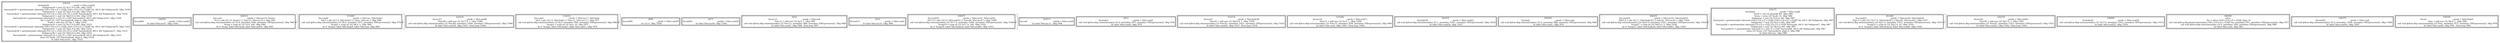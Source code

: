 
digraph G {





subgraph cluster24 {


node104 [penwidth=3.0,fontsize=20,shape=rectangle,label="[24/25]
for.body28:                                       ; preds = %for.cond26
  %idxprom29 = sext i32 %i17.0 to i64, !dbg !1030
  %arrayidx30 = getelementptr inbounds [100 x [10 x [5 x i32]]], [100 x [10 x [5 x i32]]]* %a, i64 0, i64 %idxprom29, !dbg !1030
  %idxprom31 = sext i32 %j21.0 to i64, !dbg !1030
  %arrayidx32 = getelementptr inbounds [10 x [5 x i32]], [10 x [5 x i32]]* %arrayidx30, i64 0, i64 %idxprom31, !dbg !1030
  %idxprom33 = sext i32 %k25.0 to i64, !dbg !1030
  %arrayidx34 = getelementptr inbounds [5 x i32], [5 x i32]* %arrayidx32, i64 0, i64 %idxprom33, !dbg !1030
  %0 = load i32, i32* %arrayidx34, align 4, !dbg !1030
  %add = add nsw i32 %0, 1, !dbg !1032
  %idxprom35 = sext i32 %i17.0 to i64, !dbg !1033
  %arrayidx36 = getelementptr inbounds [100 x [10 x [5 x i32]]], [100 x [10 x [5 x i32]]]* %a, i64 0, i64 %idxprom35, !dbg !1033
  %idxprom37 = sext i32 %j21.0 to i64, !dbg !1033
  %arrayidx38 = getelementptr inbounds [10 x [5 x i32]], [10 x [5 x i32]]* %arrayidx36, i64 0, i64 %idxprom37, !dbg !1033
  %idxprom39 = sext i32 %k25.0 to i64, !dbg !1033
  %arrayidx40 = getelementptr inbounds [5 x i32], [5 x i32]* %arrayidx38, i64 0, i64 %idxprom39, !dbg !1033
  store i32 %add, i32* %arrayidx40, align 4, !dbg !1034
  br label %for.inc41, !dbg !1035
" ]



}

subgraph cluster22 {


node102 [penwidth=3.0,fontsize=20,shape=rectangle,label="[34/35]
for.end46:                                        ; preds = %for.cond22
  br label %for.inc47, !dbg !1045
" ]



}

subgraph cluster20 {


node100 [penwidth=3.0,fontsize=20,shape=rectangle,label="[26/31]
for.cond:                                         ; preds = %for.inc14, %entry
  %i.0 = phi i32 [ 0, %entry ], [ %inc15, %for.inc14 ], !dbg !962
  call void @llvm.dbg.value(metadata i32 %i.0, metadata !958, metadata !DIExpression()), !dbg !960
  %cmp = icmp slt i32 %i.0, 100, !dbg !964
  br i1 %cmp, label %for.body, label %for.end16, !dbg !965
" ]

node100->node100 [ ]


}

subgraph cluster18 {


node98 [penwidth=3.0,fontsize=20,shape=rectangle,label="[15/20]
for.cond4:                                        ; preds = %for.inc, %for.body3
  %k.0 = phi i32 [ 0, %for.body3 ], [ %inc, %for.inc ], !dbg !980
  call void @llvm.dbg.value(metadata i32 %k.0, metadata !975, metadata !DIExpression()), !dbg !978
  %cmp5 = icmp slt i32 %k.0, 5, !dbg !982
  br i1 %cmp5, label %for.body6, label %for.end, !dbg !983
" ]

node98->node98 [ ]


}

subgraph cluster16 {


node96 [penwidth=3.0,fontsize=20,shape=rectangle,label="[22/23]
for.inc47:                                        ; preds = %for.end46
  %inc48 = add nsw i32 %i17.0, 1, !dbg !1046
  call void @llvm.dbg.value(metadata i32 %inc48, metadata !1004, metadata !DIExpression()), !dbg !1006
  br label %for.cond18, !dbg !1047, !llvm.loop !1048
" ]



}

subgraph cluster17 {


node97 [penwidth=3.0,fontsize=20,shape=rectangle,label="[14/21]
for.cond1:                                        ; preds = %for.inc11, %for.body
  %j.0 = phi i32 [ 0, %for.body ], [ %inc12, %for.inc11 ], !dbg !971
  call void @llvm.dbg.value(metadata i32 %j.0, metadata !966, metadata !DIExpression()), !dbg !969
  %cmp2 = icmp slt i32 %j.0, 10, !dbg !973
  br i1 %cmp2, label %for.body3, label %for.end13, !dbg !974
" ]

node97->node97 [ ]


}

subgraph cluster4 {


node84 [penwidth=3.0,fontsize=20,shape=rectangle,label="[8/9]
for.end49:                                        ; preds = %for.cond18
  ret i32 0, !dbg !1050
" ]



}

subgraph cluster3 {


node83 [penwidth=3.0,fontsize=20,shape=rectangle,label="[6/7]
for.end43:                                        ; preds = %for.cond26
  br label %for.inc44, !dbg !1040
" ]



}

subgraph cluster2 {


node82 [penwidth=3.0,fontsize=20,shape=rectangle,label="[4/5]
for.inc11:                                        ; preds = %for.end
  %inc12 = add nsw i32 %j.0, 1, !dbg !995
  call void @llvm.dbg.value(metadata i32 %inc12, metadata !966, metadata !DIExpression()), !dbg !969
  br label %for.cond1, !dbg !996, !llvm.loop !997
" ]



}

subgraph cluster1 {


node81 [penwidth=3.0,fontsize=20,shape=rectangle,label="[2/3]
for.end13:                                        ; preds = %for.cond1
  br label %for.inc14, !dbg !999
" ]



}

subgraph cluster12 {


node92 [penwidth=3.0,fontsize=20,shape=rectangle,label="[38/47]
for.cond18:                                       ; preds = %for.inc47, %for.end16
  %i17.0 = phi i32 [ 0, %for.end16 ], [ %inc48, %for.inc47 ], !dbg !1008
  call void @llvm.dbg.value(metadata i32 %i17.0, metadata !1004, metadata !DIExpression()), !dbg !1006
  %cmp19 = icmp slt i32 %i17.0, 100, !dbg !1010
  br i1 %cmp19, label %for.body20, label %for.end49, !dbg !1011
" ]

node92->node92 [ ]


}

subgraph cluster5 {


node85 [penwidth=3.0,fontsize=20,shape=rectangle,label="[10/11]
for.end:                                          ; preds = %for.cond4
  br label %for.inc11, !dbg !994
" ]



}

subgraph cluster0 {


node80 [penwidth=3.0,fontsize=20,shape=rectangle,label="[0/1]
for.body3:                                        ; preds = %for.cond1
  call void @llvm.dbg.value(metadata i32 0, metadata !975, metadata !DIExpression()), !dbg !978
  br label %for.cond4, !dbg !979
" ]



}

subgraph cluster6 {


node86 [penwidth=3.0,fontsize=20,shape=rectangle,label="[12/13]
for.inc41:                                        ; preds = %for.body28
  %inc42 = add nsw i32 %k25.0, 1, !dbg !1036
  call void @llvm.dbg.value(metadata i32 %inc42, metadata !1021, metadata !DIExpression()), !dbg !1024
  br label %for.cond26, !dbg !1037, !llvm.loop !1038
" ]



}

subgraph cluster14 {


node94 [penwidth=3.0,fontsize=20,shape=rectangle,label="[27/28]
for.inc14:                                        ; preds = %for.end13
  %inc15 = add nsw i32 %i.0, 1, !dbg !1000
  call void @llvm.dbg.value(metadata i32 %inc15, metadata !958, metadata !DIExpression()), !dbg !960
  br label %for.cond, !dbg !1001, !llvm.loop !1002
" ]



}

subgraph cluster7 {


node87 [penwidth=3.0,fontsize=20,shape=rectangle,label="[42/43]
for.body24:                                       ; preds = %for.cond22
  call void @llvm.dbg.value(metadata i32 1, metadata !1021, metadata !DIExpression()), !dbg !1024
  br label %for.cond26, !dbg !1025
" ]



}

subgraph cluster23 {


node103 [penwidth=3.0,fontsize=20,shape=rectangle,label="[29/30]
for.body:                                         ; preds = %for.cond
  call void @llvm.dbg.value(metadata i32 0, metadata !966, metadata !DIExpression()), !dbg !969
  br label %for.cond1, !dbg !970
" ]



}

subgraph cluster8 {


node88 [penwidth=3.0,fontsize=20,shape=rectangle,label="[44/45]
for.cond26:                                       ; preds = %for.inc41, %for.body24
  %k25.0 = phi i32 [ 1, %for.body24 ], [ %inc42, %for.inc41 ], !dbg !1026
  call void @llvm.dbg.value(metadata i32 %k25.0, metadata !1021, metadata !DIExpression()), !dbg !1024
  %cmp27 = icmp slt i32 %k25.0, 5, !dbg !1028
  br i1 %cmp27, label %for.body28, label %for.end43, !dbg !1029
" ]

node88->node88 [ ]


}

subgraph cluster21 {


node101 [penwidth=3.0,fontsize=20,shape=rectangle,label="[16/17]
for.body6:                                        ; preds = %for.cond4
  %call = call i32 @rand() #3, !dbg !984
  %rem = srem i32 %call, 10, !dbg !986
  %idxprom = sext i32 %i.0 to i64, !dbg !987
  %arrayidx = getelementptr inbounds [100 x [10 x [5 x i32]]], [100 x [10 x [5 x i32]]]* %a, i64 0, i64 %idxprom, !dbg !987
  %idxprom7 = sext i32 %j.0 to i64, !dbg !987
  %arrayidx8 = getelementptr inbounds [10 x [5 x i32]], [10 x [5 x i32]]* %arrayidx, i64 0, i64 %idxprom7, !dbg !987
  %idxprom9 = sext i32 %k.0 to i64, !dbg !987
  %arrayidx10 = getelementptr inbounds [5 x i32], [5 x i32]* %arrayidx8, i64 0, i64 %idxprom9, !dbg !987
  store i32 %rem, i32* %arrayidx10, align 4, !dbg !988
  br label %for.inc, !dbg !989
" ]



}

subgraph cluster9 {


node89 [penwidth=3.0,fontsize=20,shape=rectangle,label="[41/46]
for.cond22:                                       ; preds = %for.inc44, %for.body20
  %j21.0 = phi i32 [ %i17.0, %for.body20 ], [ %inc45, %for.inc44 ], !dbg !1017
  call void @llvm.dbg.value(metadata i32 %j21.0, metadata !1012, metadata !DIExpression()), !dbg !1015
  %cmp23 = icmp slt i32 %j21.0, 10, !dbg !1019
  br i1 %cmp23, label %for.body24, label %for.end46, !dbg !1020
" ]

node89->node89 [ ]


}

subgraph cluster19 {


node99 [penwidth=3.0,fontsize=20,shape=rectangle,label="[32/33]
for.inc44:                                        ; preds = %for.end43
  %inc45 = add nsw i32 %j21.0, 1, !dbg !1041
  call void @llvm.dbg.value(metadata i32 %inc45, metadata !1012, metadata !DIExpression()), !dbg !1015
  br label %for.cond22, !dbg !1042, !llvm.loop !1043
" ]



}

subgraph cluster10 {


node90 [penwidth=3.0,fontsize=20,shape=rectangle,label="[39/40]
for.body20:                                       ; preds = %for.cond18
  call void @llvm.dbg.value(metadata i32 %i17.0, metadata !1012, metadata !DIExpression()), !dbg !1015
  br label %for.cond22, !dbg !1016
" ]



}

subgraph cluster11 {


node91 [penwidth=3.0,fontsize=20,shape=rectangle,label="[48/49]
entry:
  %a = alloca [100 x [10 x [5 x i32]]], align 16
  call void @llvm.dbg.declare(metadata [100 x [10 x [5 x i32]]]* %a, metadata !951, metadata !DIExpression()), !dbg !957
  call void @llvm.dbg.value(metadata i32 0, metadata !958, metadata !DIExpression()), !dbg !960
  br label %for.cond, !dbg !961
" ]



}

subgraph cluster13 {


node93 [penwidth=3.0,fontsize=20,shape=rectangle,label="[36/37]
for.end16:                                        ; preds = %for.cond
  call void @llvm.dbg.value(metadata i32 0, metadata !1004, metadata !DIExpression()), !dbg !1006
  br label %for.cond18, !dbg !1007
" ]



}

subgraph cluster15 {


node95 [penwidth=3.0,fontsize=20,shape=rectangle,label="[18/19]
for.inc:                                          ; preds = %for.body6
  %inc = add nsw i32 %k.0, 1, !dbg !990
  call void @llvm.dbg.value(metadata i32 %inc, metadata !975, metadata !DIExpression()), !dbg !978
  br label %for.cond4, !dbg !991, !llvm.loop !992
" ]



}

}
